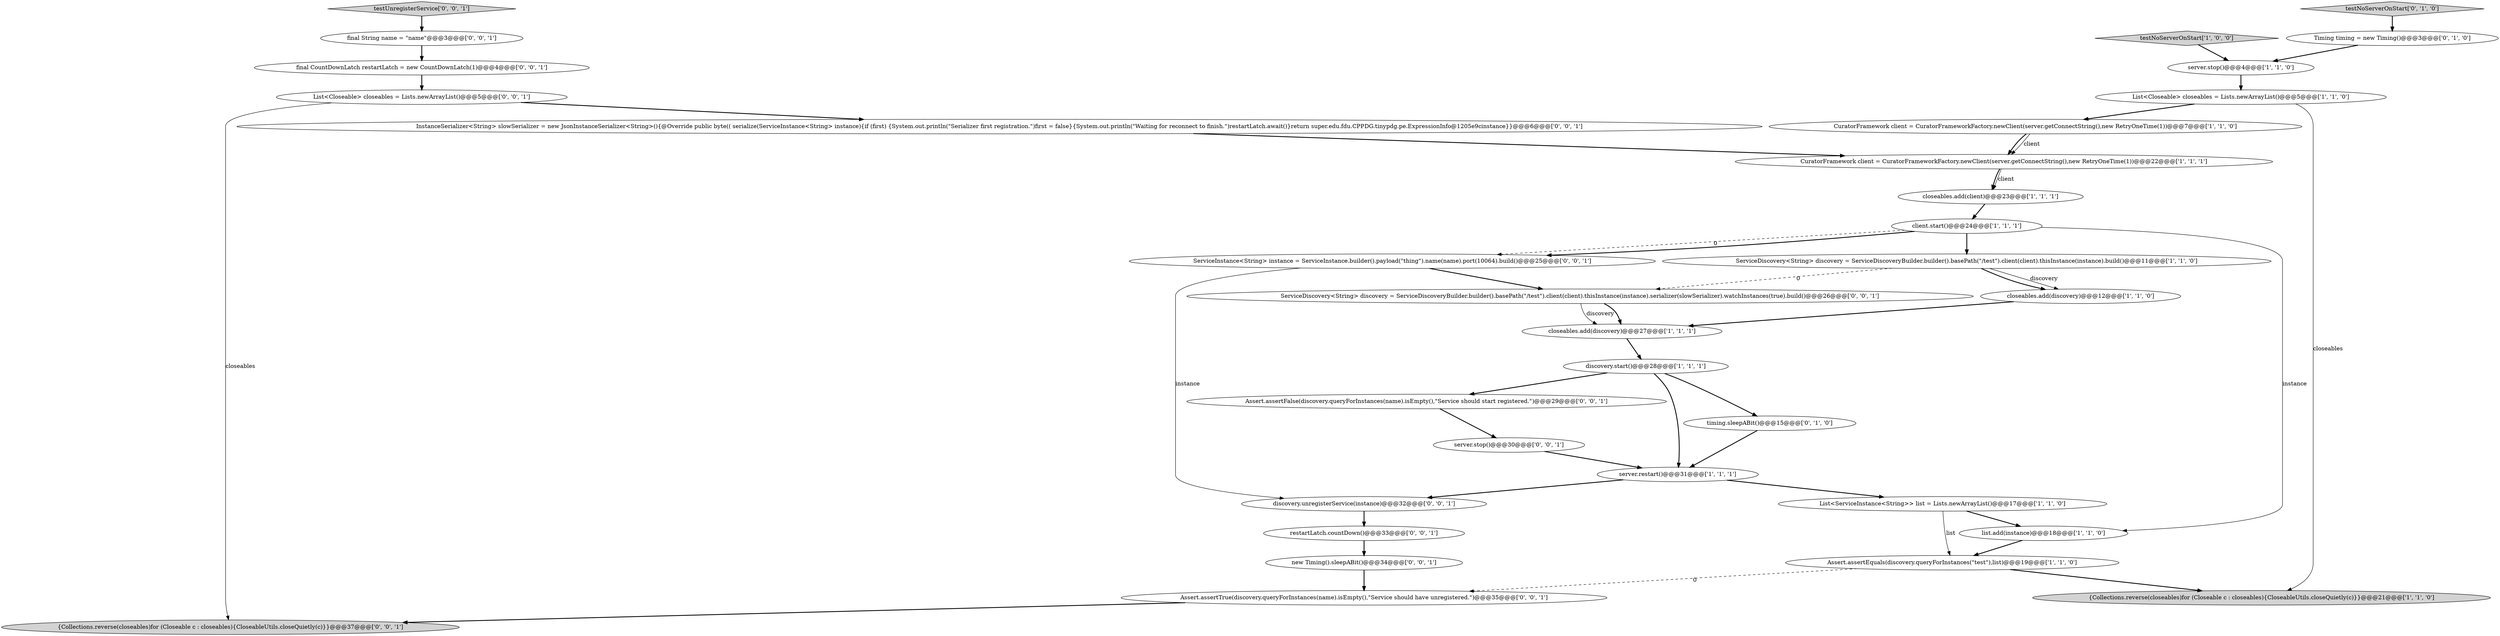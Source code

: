 digraph {
11 [style = filled, label = "closeables.add(discovery)@@@27@@@['1', '1', '1']", fillcolor = white, shape = ellipse image = "AAA0AAABBB1BBB"];
13 [style = filled, label = "List<ServiceInstance<String>> list = Lists.newArrayList()@@@17@@@['1', '1', '0']", fillcolor = white, shape = ellipse image = "AAA0AAABBB1BBB"];
18 [style = filled, label = "timing.sleepABit()@@@15@@@['0', '1', '0']", fillcolor = white, shape = ellipse image = "AAA1AAABBB2BBB"];
23 [style = filled, label = "testUnregisterService['0', '0', '1']", fillcolor = lightgray, shape = diamond image = "AAA0AAABBB3BBB"];
10 [style = filled, label = "list.add(instance)@@@18@@@['1', '1', '0']", fillcolor = white, shape = ellipse image = "AAA0AAABBB1BBB"];
32 [style = filled, label = "ServiceInstance<String> instance = ServiceInstance.builder().payload(\"thing\").name(name).port(10064).build()@@@25@@@['0', '0', '1']", fillcolor = white, shape = ellipse image = "AAA0AAABBB3BBB"];
4 [style = filled, label = "Assert.assertEquals(discovery.queryForInstances(\"test\"),list)@@@19@@@['1', '1', '0']", fillcolor = white, shape = ellipse image = "AAA0AAABBB1BBB"];
29 [style = filled, label = "{Collections.reverse(closeables)for (Closeable c : closeables){CloseableUtils.closeQuietly(c)}}@@@37@@@['0', '0', '1']", fillcolor = lightgray, shape = ellipse image = "AAA0AAABBB3BBB"];
16 [style = filled, label = "Timing timing = new Timing()@@@3@@@['0', '1', '0']", fillcolor = white, shape = ellipse image = "AAA1AAABBB2BBB"];
20 [style = filled, label = "List<Closeable> closeables = Lists.newArrayList()@@@5@@@['0', '0', '1']", fillcolor = white, shape = ellipse image = "AAA0AAABBB3BBB"];
3 [style = filled, label = "server.restart()@@@31@@@['1', '1', '1']", fillcolor = white, shape = ellipse image = "AAA0AAABBB1BBB"];
31 [style = filled, label = "Assert.assertTrue(discovery.queryForInstances(name).isEmpty(),\"Service should have unregistered.\")@@@35@@@['0', '0', '1']", fillcolor = white, shape = ellipse image = "AAA0AAABBB3BBB"];
0 [style = filled, label = "CuratorFramework client = CuratorFrameworkFactory.newClient(server.getConnectString(),new RetryOneTime(1))@@@22@@@['1', '1', '1']", fillcolor = white, shape = ellipse image = "AAA0AAABBB1BBB"];
25 [style = filled, label = "discovery.unregisterService(instance)@@@32@@@['0', '0', '1']", fillcolor = white, shape = ellipse image = "AAA0AAABBB3BBB"];
26 [style = filled, label = "server.stop()@@@30@@@['0', '0', '1']", fillcolor = white, shape = ellipse image = "AAA0AAABBB3BBB"];
12 [style = filled, label = "testNoServerOnStart['1', '0', '0']", fillcolor = lightgray, shape = diamond image = "AAA0AAABBB1BBB"];
15 [style = filled, label = "closeables.add(client)@@@23@@@['1', '1', '1']", fillcolor = white, shape = ellipse image = "AAA0AAABBB1BBB"];
1 [style = filled, label = "closeables.add(discovery)@@@12@@@['1', '1', '0']", fillcolor = white, shape = ellipse image = "AAA0AAABBB1BBB"];
28 [style = filled, label = "Assert.assertFalse(discovery.queryForInstances(name).isEmpty(),\"Service should start registered.\")@@@29@@@['0', '0', '1']", fillcolor = white, shape = ellipse image = "AAA0AAABBB3BBB"];
27 [style = filled, label = "restartLatch.countDown()@@@33@@@['0', '0', '1']", fillcolor = white, shape = ellipse image = "AAA0AAABBB3BBB"];
30 [style = filled, label = "ServiceDiscovery<String> discovery = ServiceDiscoveryBuilder.builder().basePath(\"/test\").client(client).thisInstance(instance).serializer(slowSerializer).watchInstances(true).build()@@@26@@@['0', '0', '1']", fillcolor = white, shape = ellipse image = "AAA0AAABBB3BBB"];
21 [style = filled, label = "final CountDownLatch restartLatch = new CountDownLatch(1)@@@4@@@['0', '0', '1']", fillcolor = white, shape = ellipse image = "AAA0AAABBB3BBB"];
22 [style = filled, label = "InstanceSerializer<String> slowSerializer = new JsonInstanceSerializer<String>(){@Override public byte(( serialize(ServiceInstance<String> instance){if (first) {System.out.println(\"Serializer first registration.\")first = false}{System.out.println(\"Waiting for reconnect to finish.\")restartLatch.await()}return super.edu.fdu.CPPDG.tinypdg.pe.ExpressionInfo@1205e9cinstance}}@@@6@@@['0', '0', '1']", fillcolor = white, shape = ellipse image = "AAA0AAABBB3BBB"];
2 [style = filled, label = "discovery.start()@@@28@@@['1', '1', '1']", fillcolor = white, shape = ellipse image = "AAA0AAABBB1BBB"];
6 [style = filled, label = "client.start()@@@24@@@['1', '1', '1']", fillcolor = white, shape = ellipse image = "AAA0AAABBB1BBB"];
9 [style = filled, label = "CuratorFramework client = CuratorFrameworkFactory.newClient(server.getConnectString(),new RetryOneTime(1))@@@7@@@['1', '1', '0']", fillcolor = white, shape = ellipse image = "AAA0AAABBB1BBB"];
17 [style = filled, label = "testNoServerOnStart['0', '1', '0']", fillcolor = lightgray, shape = diamond image = "AAA0AAABBB2BBB"];
19 [style = filled, label = "final String name = \"name\"@@@3@@@['0', '0', '1']", fillcolor = white, shape = ellipse image = "AAA0AAABBB3BBB"];
5 [style = filled, label = "List<Closeable> closeables = Lists.newArrayList()@@@5@@@['1', '1', '0']", fillcolor = white, shape = ellipse image = "AAA0AAABBB1BBB"];
8 [style = filled, label = "server.stop()@@@4@@@['1', '1', '0']", fillcolor = white, shape = ellipse image = "AAA0AAABBB1BBB"];
14 [style = filled, label = "{Collections.reverse(closeables)for (Closeable c : closeables){CloseableUtils.closeQuietly(c)}}@@@21@@@['1', '1', '0']", fillcolor = lightgray, shape = ellipse image = "AAA0AAABBB1BBB"];
24 [style = filled, label = "new Timing().sleepABit()@@@34@@@['0', '0', '1']", fillcolor = white, shape = ellipse image = "AAA0AAABBB3BBB"];
7 [style = filled, label = "ServiceDiscovery<String> discovery = ServiceDiscoveryBuilder.builder().basePath(\"/test\").client(client).thisInstance(instance).build()@@@11@@@['1', '1', '0']", fillcolor = white, shape = ellipse image = "AAA0AAABBB1BBB"];
18->3 [style = bold, label=""];
4->31 [style = dashed, label="0"];
8->5 [style = bold, label=""];
23->19 [style = bold, label=""];
22->0 [style = bold, label=""];
30->11 [style = solid, label="discovery"];
28->26 [style = bold, label=""];
6->32 [style = dashed, label="0"];
20->22 [style = bold, label=""];
16->8 [style = bold, label=""];
7->30 [style = dashed, label="0"];
30->11 [style = bold, label=""];
9->0 [style = bold, label=""];
5->9 [style = bold, label=""];
20->29 [style = solid, label="closeables"];
3->13 [style = bold, label=""];
15->6 [style = bold, label=""];
11->2 [style = bold, label=""];
2->28 [style = bold, label=""];
13->4 [style = solid, label="list"];
1->11 [style = bold, label=""];
2->3 [style = bold, label=""];
19->21 [style = bold, label=""];
27->24 [style = bold, label=""];
0->15 [style = bold, label=""];
2->18 [style = bold, label=""];
21->20 [style = bold, label=""];
6->32 [style = bold, label=""];
24->31 [style = bold, label=""];
10->4 [style = bold, label=""];
5->14 [style = solid, label="closeables"];
3->25 [style = bold, label=""];
7->1 [style = solid, label="discovery"];
4->14 [style = bold, label=""];
6->10 [style = solid, label="instance"];
32->30 [style = bold, label=""];
7->1 [style = bold, label=""];
31->29 [style = bold, label=""];
0->15 [style = solid, label="client"];
6->7 [style = bold, label=""];
13->10 [style = bold, label=""];
26->3 [style = bold, label=""];
25->27 [style = bold, label=""];
9->0 [style = solid, label="client"];
17->16 [style = bold, label=""];
12->8 [style = bold, label=""];
32->25 [style = solid, label="instance"];
}
